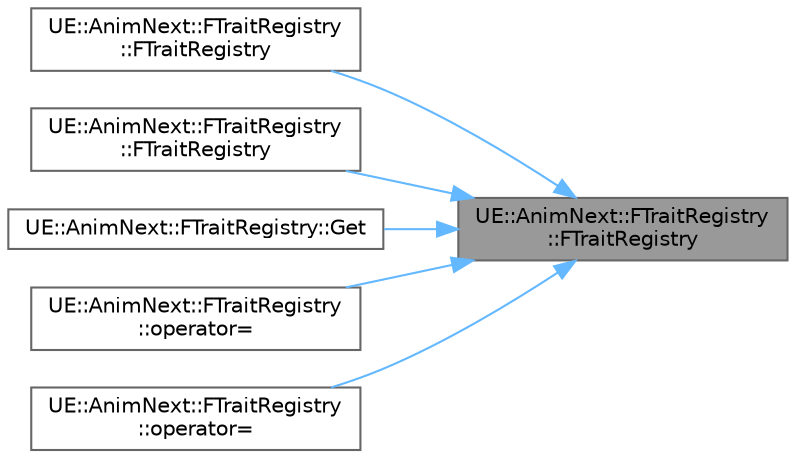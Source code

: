 digraph "UE::AnimNext::FTraitRegistry::FTraitRegistry"
{
 // INTERACTIVE_SVG=YES
 // LATEX_PDF_SIZE
  bgcolor="transparent";
  edge [fontname=Helvetica,fontsize=10,labelfontname=Helvetica,labelfontsize=10];
  node [fontname=Helvetica,fontsize=10,shape=box,height=0.2,width=0.4];
  rankdir="RL";
  Node1 [id="Node000001",label="UE::AnimNext::FTraitRegistry\l::FTraitRegistry",height=0.2,width=0.4,color="gray40", fillcolor="grey60", style="filled", fontcolor="black",tooltip=" "];
  Node1 -> Node2 [id="edge1_Node000001_Node000002",dir="back",color="steelblue1",style="solid",tooltip=" "];
  Node2 [id="Node000002",label="UE::AnimNext::FTraitRegistry\l::FTraitRegistry",height=0.2,width=0.4,color="grey40", fillcolor="white", style="filled",URL="$da/d43/structUE_1_1AnimNext_1_1FTraitRegistry.html#ad41ccb711f1f6542ec45ae458d03d3be",tooltip=" "];
  Node1 -> Node3 [id="edge2_Node000001_Node000003",dir="back",color="steelblue1",style="solid",tooltip=" "];
  Node3 [id="Node000003",label="UE::AnimNext::FTraitRegistry\l::FTraitRegistry",height=0.2,width=0.4,color="grey40", fillcolor="white", style="filled",URL="$da/d43/structUE_1_1AnimNext_1_1FTraitRegistry.html#aa1344b7bc11321047bd054d7e37c2bd3",tooltip=" "];
  Node1 -> Node4 [id="edge3_Node000001_Node000004",dir="back",color="steelblue1",style="solid",tooltip=" "];
  Node4 [id="Node000004",label="UE::AnimNext::FTraitRegistry::Get",height=0.2,width=0.4,color="grey40", fillcolor="white", style="filled",URL="$da/d43/structUE_1_1AnimNext_1_1FTraitRegistry.html#a01518e57d59c8283ee99293d0bff62ac",tooltip=" "];
  Node1 -> Node5 [id="edge4_Node000001_Node000005",dir="back",color="steelblue1",style="solid",tooltip=" "];
  Node5 [id="Node000005",label="UE::AnimNext::FTraitRegistry\l::operator=",height=0.2,width=0.4,color="grey40", fillcolor="white", style="filled",URL="$da/d43/structUE_1_1AnimNext_1_1FTraitRegistry.html#a0c32996c73860790304f7daca62defe1",tooltip=" "];
  Node1 -> Node6 [id="edge5_Node000001_Node000006",dir="back",color="steelblue1",style="solid",tooltip=" "];
  Node6 [id="Node000006",label="UE::AnimNext::FTraitRegistry\l::operator=",height=0.2,width=0.4,color="grey40", fillcolor="white", style="filled",URL="$da/d43/structUE_1_1AnimNext_1_1FTraitRegistry.html#a49ec280838ecfe525205b023a2956bbb",tooltip=" "];
}
